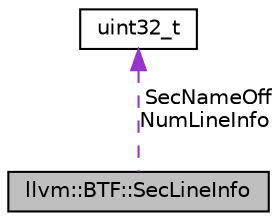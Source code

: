 digraph "llvm::BTF::SecLineInfo"
{
 // LATEX_PDF_SIZE
  bgcolor="transparent";
  edge [fontname="Helvetica",fontsize="10",labelfontname="Helvetica",labelfontsize="10"];
  node [fontname="Helvetica",fontsize="10",shape=record];
  Node1 [label="llvm::BTF::SecLineInfo",height=0.2,width=0.4,color="black", fillcolor="grey75", style="filled", fontcolor="black",tooltip="Specifying line info's in one section."];
  Node2 -> Node1 [dir="back",color="darkorchid3",fontsize="10",style="dashed",label=" SecNameOff\nNumLineInfo" ,fontname="Helvetica"];
  Node2 [label="uint32_t",height=0.2,width=0.4,color="black",URL="$classuint32__t.html",tooltip=" "];
}
